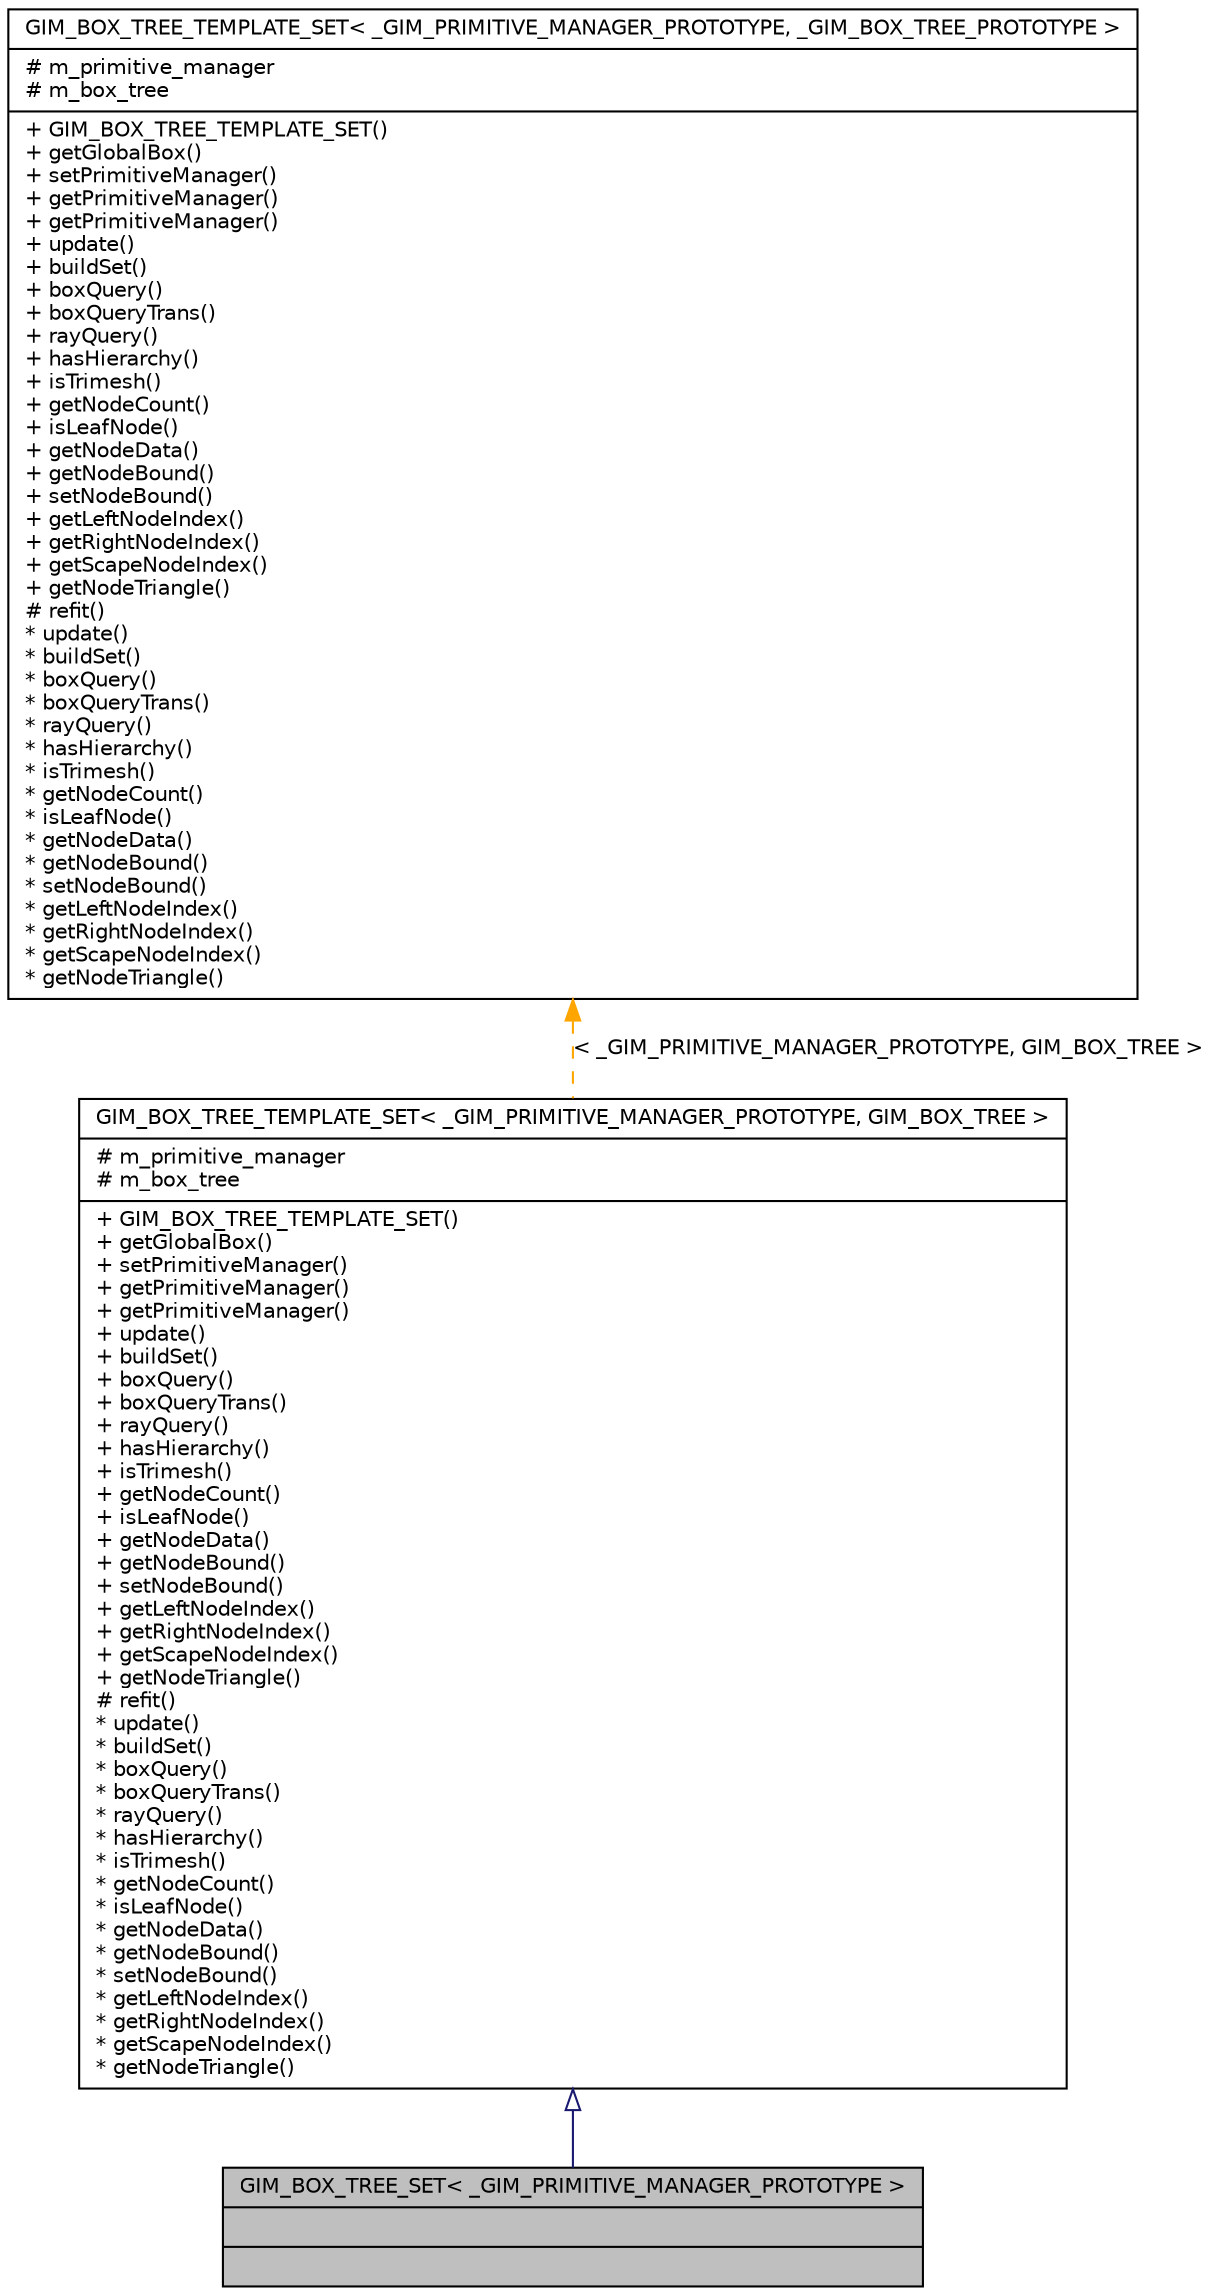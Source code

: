 digraph G
{
  edge [fontname="Helvetica",fontsize="10",labelfontname="Helvetica",labelfontsize="10"];
  node [fontname="Helvetica",fontsize="10",shape=record];
  Node1 [label="{GIM_BOX_TREE_SET\< _GIM_PRIMITIVE_MANAGER_PROTOTYPE \>\n||}",height=0.2,width=0.4,color="black", fillcolor="grey75", style="filled" fontcolor="black"];
  Node2 -> Node1 [dir=back,color="midnightblue",fontsize="10",style="solid",arrowtail="empty",fontname="Helvetica"];
  Node2 [label="{GIM_BOX_TREE_TEMPLATE_SET\< _GIM_PRIMITIVE_MANAGER_PROTOTYPE, GIM_BOX_TREE \>\n|# m_primitive_manager\l# m_box_tree\l|+ GIM_BOX_TREE_TEMPLATE_SET()\l+ getGlobalBox()\l+ setPrimitiveManager()\l+ getPrimitiveManager()\l+ getPrimitiveManager()\l+ update()\l+ buildSet()\l+ boxQuery()\l+ boxQueryTrans()\l+ rayQuery()\l+ hasHierarchy()\l+ isTrimesh()\l+ getNodeCount()\l+ isLeafNode()\l+ getNodeData()\l+ getNodeBound()\l+ setNodeBound()\l+ getLeftNodeIndex()\l+ getRightNodeIndex()\l+ getScapeNodeIndex()\l+ getNodeTriangle()\l# refit()\l* update()\l* buildSet()\l* boxQuery()\l* boxQueryTrans()\l* rayQuery()\l* hasHierarchy()\l* isTrimesh()\l* getNodeCount()\l* isLeafNode()\l* getNodeData()\l* getNodeBound()\l* setNodeBound()\l* getLeftNodeIndex()\l* getRightNodeIndex()\l* getScapeNodeIndex()\l* getNodeTriangle()\l}",height=0.2,width=0.4,color="black", fillcolor="white", style="filled",URL="$da/d5e/classGIM__BOX__TREE__TEMPLATE__SET.html"];
  Node3 -> Node2 [dir=back,color="orange",fontsize="10",style="dashed",label="\< _GIM_PRIMITIVE_MANAGER_PROTOTYPE, GIM_BOX_TREE \>",fontname="Helvetica"];
  Node3 [label="{GIM_BOX_TREE_TEMPLATE_SET\< _GIM_PRIMITIVE_MANAGER_PROTOTYPE, _GIM_BOX_TREE_PROTOTYPE \>\n|# m_primitive_manager\l# m_box_tree\l|+ GIM_BOX_TREE_TEMPLATE_SET()\l+ getGlobalBox()\l+ setPrimitiveManager()\l+ getPrimitiveManager()\l+ getPrimitiveManager()\l+ update()\l+ buildSet()\l+ boxQuery()\l+ boxQueryTrans()\l+ rayQuery()\l+ hasHierarchy()\l+ isTrimesh()\l+ getNodeCount()\l+ isLeafNode()\l+ getNodeData()\l+ getNodeBound()\l+ setNodeBound()\l+ getLeftNodeIndex()\l+ getRightNodeIndex()\l+ getScapeNodeIndex()\l+ getNodeTriangle()\l# refit()\l* update()\l* buildSet()\l* boxQuery()\l* boxQueryTrans()\l* rayQuery()\l* hasHierarchy()\l* isTrimesh()\l* getNodeCount()\l* isLeafNode()\l* getNodeData()\l* getNodeBound()\l* setNodeBound()\l* getLeftNodeIndex()\l* getRightNodeIndex()\l* getScapeNodeIndex()\l* getNodeTriangle()\l}",height=0.2,width=0.4,color="black", fillcolor="white", style="filled",URL="$da/d5e/classGIM__BOX__TREE__TEMPLATE__SET.html",tooltip="Generic Box Tree Template."];
}
